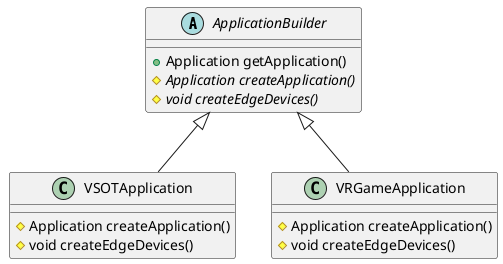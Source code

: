 @startuml
abstract class ApplicationBuilder {
+ Application getApplication()
# {abstract}Application createApplication()
# {abstract}void createEdgeDevices()
}
class VSOTApplication {
# Application createApplication()
# void createEdgeDevices()
}
class VRGameApplication {
# Application createApplication()
# void createEdgeDevices()
}

ApplicationBuilder <|-- VSOTApplication
ApplicationBuilder <|-- VRGameApplication
@enduml
